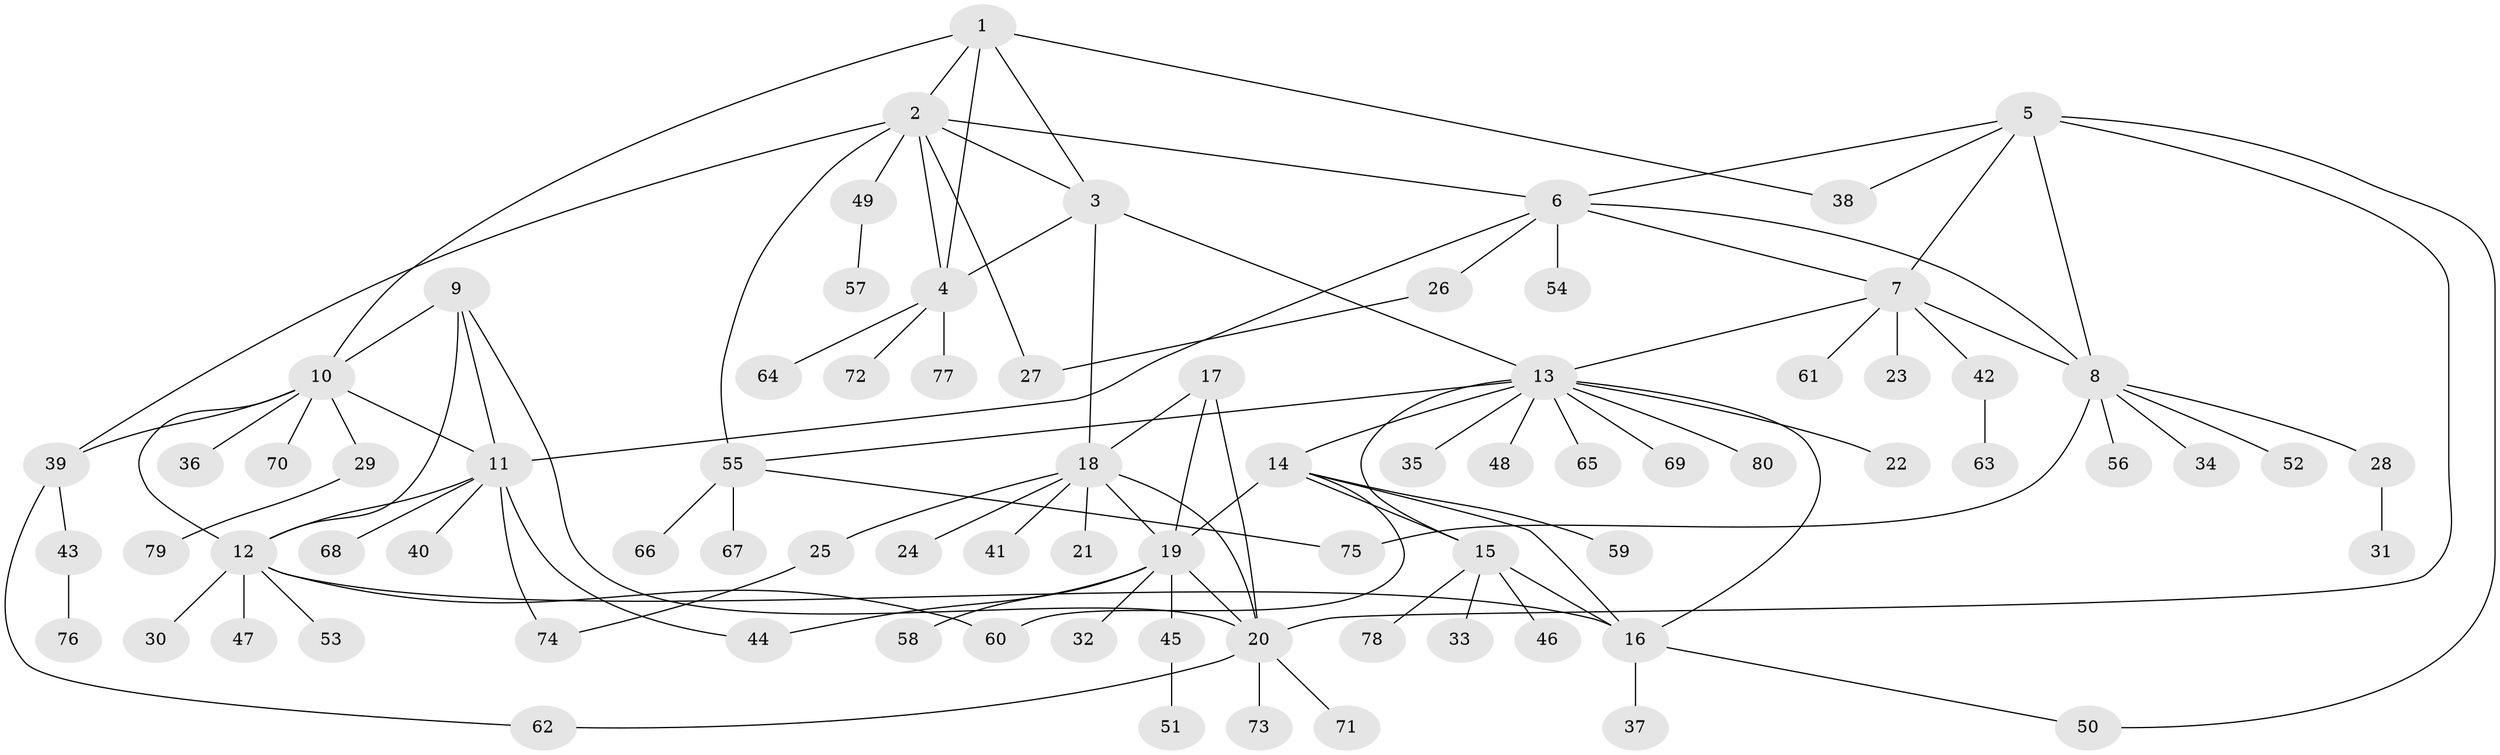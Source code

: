 // Generated by graph-tools (version 1.1) at 2025/37/03/09/25 02:37:32]
// undirected, 80 vertices, 110 edges
graph export_dot {
graph [start="1"]
  node [color=gray90,style=filled];
  1;
  2;
  3;
  4;
  5;
  6;
  7;
  8;
  9;
  10;
  11;
  12;
  13;
  14;
  15;
  16;
  17;
  18;
  19;
  20;
  21;
  22;
  23;
  24;
  25;
  26;
  27;
  28;
  29;
  30;
  31;
  32;
  33;
  34;
  35;
  36;
  37;
  38;
  39;
  40;
  41;
  42;
  43;
  44;
  45;
  46;
  47;
  48;
  49;
  50;
  51;
  52;
  53;
  54;
  55;
  56;
  57;
  58;
  59;
  60;
  61;
  62;
  63;
  64;
  65;
  66;
  67;
  68;
  69;
  70;
  71;
  72;
  73;
  74;
  75;
  76;
  77;
  78;
  79;
  80;
  1 -- 2;
  1 -- 3;
  1 -- 4;
  1 -- 10;
  1 -- 38;
  2 -- 3;
  2 -- 4;
  2 -- 6;
  2 -- 27;
  2 -- 39;
  2 -- 49;
  2 -- 55;
  3 -- 4;
  3 -- 13;
  3 -- 18;
  4 -- 64;
  4 -- 72;
  4 -- 77;
  5 -- 6;
  5 -- 7;
  5 -- 8;
  5 -- 20;
  5 -- 38;
  5 -- 50;
  6 -- 7;
  6 -- 8;
  6 -- 11;
  6 -- 26;
  6 -- 54;
  7 -- 8;
  7 -- 13;
  7 -- 23;
  7 -- 42;
  7 -- 61;
  8 -- 28;
  8 -- 34;
  8 -- 52;
  8 -- 56;
  8 -- 75;
  9 -- 10;
  9 -- 11;
  9 -- 12;
  9 -- 20;
  10 -- 11;
  10 -- 12;
  10 -- 29;
  10 -- 36;
  10 -- 39;
  10 -- 70;
  11 -- 12;
  11 -- 40;
  11 -- 44;
  11 -- 68;
  11 -- 74;
  12 -- 16;
  12 -- 30;
  12 -- 47;
  12 -- 53;
  12 -- 60;
  13 -- 14;
  13 -- 15;
  13 -- 16;
  13 -- 22;
  13 -- 35;
  13 -- 48;
  13 -- 55;
  13 -- 65;
  13 -- 69;
  13 -- 80;
  14 -- 15;
  14 -- 16;
  14 -- 19;
  14 -- 59;
  14 -- 60;
  15 -- 16;
  15 -- 33;
  15 -- 46;
  15 -- 78;
  16 -- 37;
  16 -- 50;
  17 -- 18;
  17 -- 19;
  17 -- 20;
  18 -- 19;
  18 -- 20;
  18 -- 21;
  18 -- 24;
  18 -- 25;
  18 -- 41;
  19 -- 20;
  19 -- 32;
  19 -- 44;
  19 -- 45;
  19 -- 58;
  20 -- 62;
  20 -- 71;
  20 -- 73;
  25 -- 74;
  26 -- 27;
  28 -- 31;
  29 -- 79;
  39 -- 43;
  39 -- 62;
  42 -- 63;
  43 -- 76;
  45 -- 51;
  49 -- 57;
  55 -- 66;
  55 -- 67;
  55 -- 75;
}
